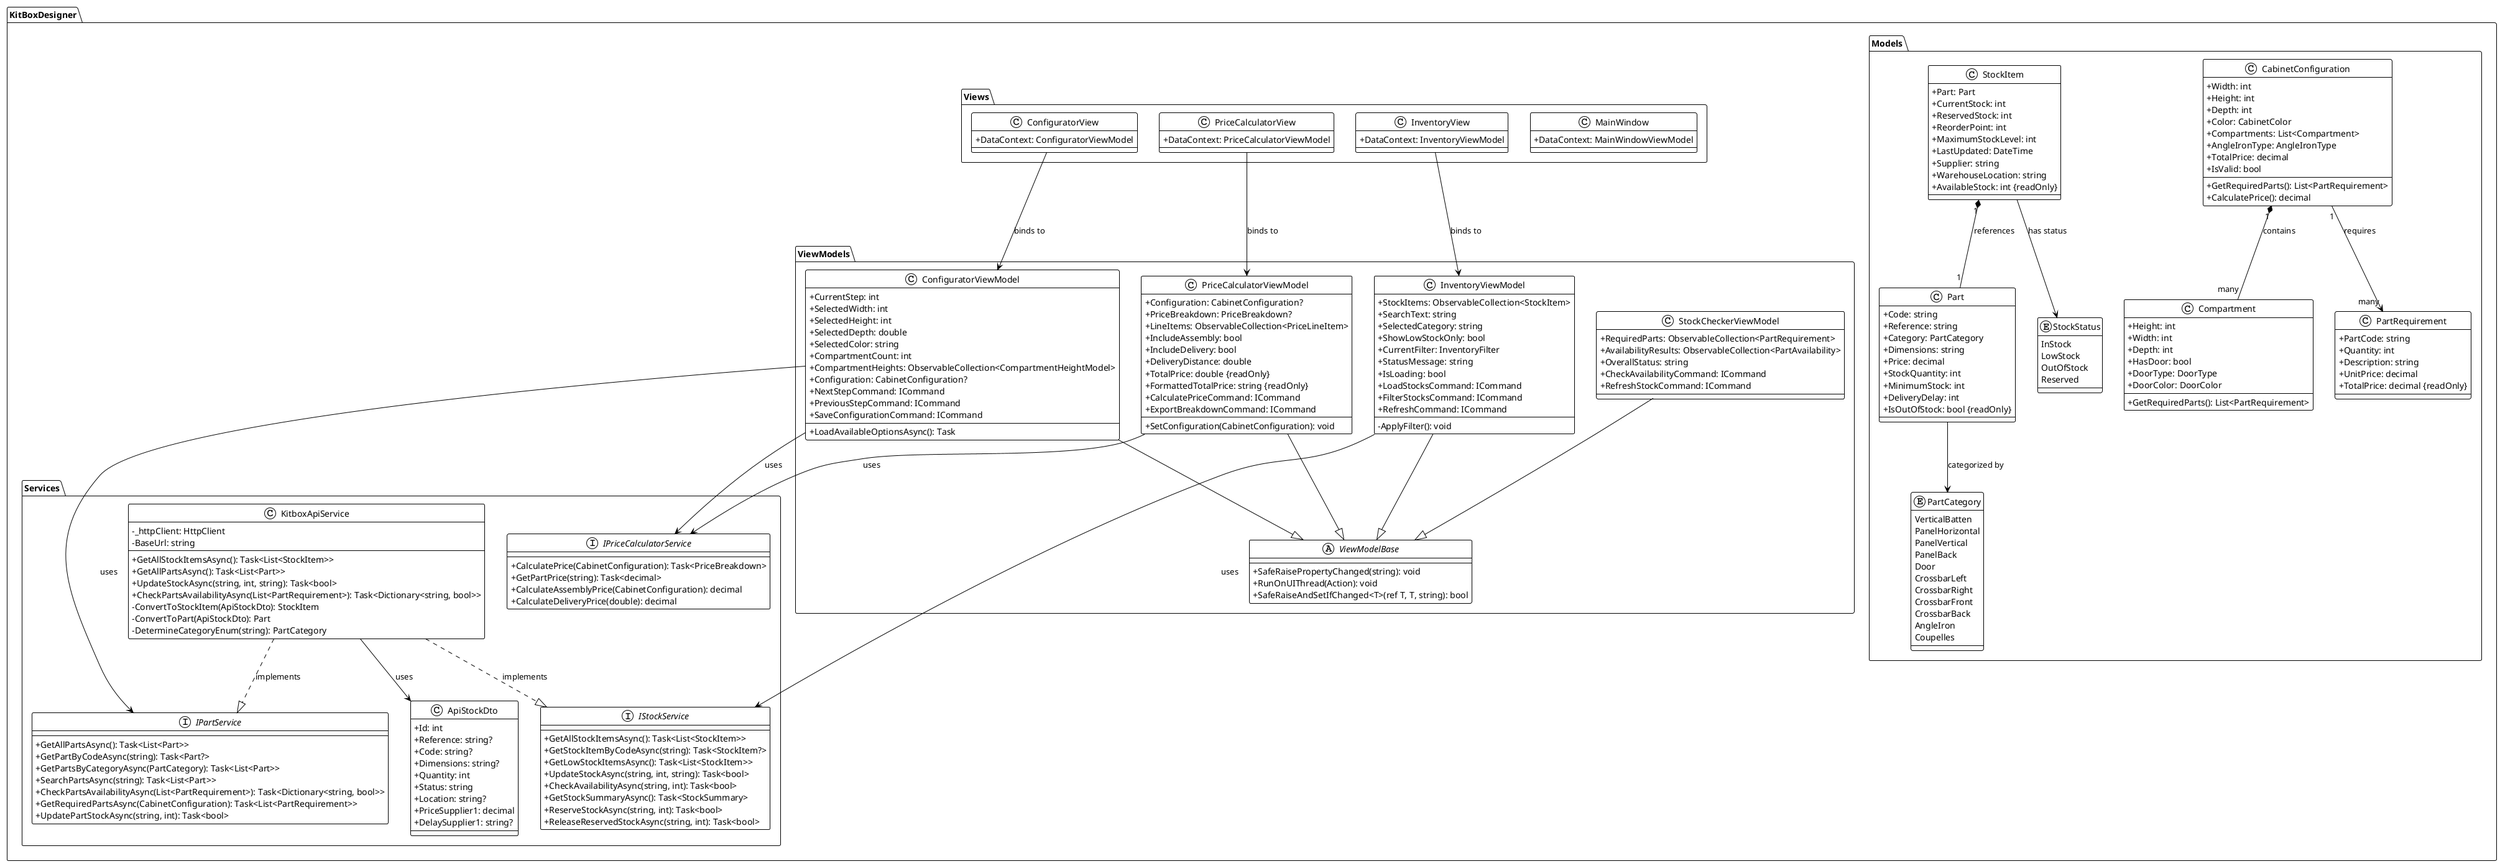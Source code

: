 @startuml KitBoxDesigner_ClassDiagram_EN
!theme plain
skinparam classAttributeIconSize 0

package "KitBoxDesigner.Models" {
    class CabinetConfiguration {
        +Width: int
        +Height: int
        +Depth: int
        +Color: CabinetColor
        +Compartments: List<Compartment>
        +AngleIronType: AngleIronType
        +TotalPrice: decimal
        +IsValid: bool
        +GetRequiredParts(): List<PartRequirement>
        +CalculatePrice(): decimal
    }
    
    class Compartment {
        +Height: int
        +Width: int
        +Depth: int
        +HasDoor: bool
        +DoorType: DoorType
        +DoorColor: DoorColor
        +GetRequiredParts(): List<PartRequirement>
    }
    
    class Part {
        +Code: string
        +Reference: string
        +Category: PartCategory
        +Dimensions: string
        +Price: decimal
        +StockQuantity: int
        +MinimumStock: int
        +DeliveryDelay: int
        +IsOutOfStock: bool {readOnly}
    }
    
    class StockItem {
        +Part: Part
        +CurrentStock: int
        +ReservedStock: int
        +ReorderPoint: int
        +MaximumStockLevel: int
        +LastUpdated: DateTime
        +Supplier: string
        +WarehouseLocation: string
        +AvailableStock: int {readOnly}
    }
    
    class PartRequirement {
        +PartCode: string
        +Quantity: int
        +Description: string
        +UnitPrice: decimal
        +TotalPrice: decimal {readOnly}
    }
    
    enum PartCategory {
        VerticalBatten
        PanelHorizontal
        PanelVertical
        PanelBack
        Door
        CrossbarLeft
        CrossbarRight
        CrossbarFront
        CrossbarBack
        AngleIron
        Coupelles
    }
    
    enum StockStatus {
        InStock
        LowStock
        OutOfStock
        Reserved
    }
}

package "KitBoxDesigner.Services" {
    interface IStockService {
        +GetAllStockItemsAsync(): Task<List<StockItem>>
        +GetStockItemByCodeAsync(string): Task<StockItem?>
        +GetLowStockItemsAsync(): Task<List<StockItem>>
        +UpdateStockAsync(string, int, string): Task<bool>
        +CheckAvailabilityAsync(string, int): Task<bool>
        +GetStockSummaryAsync(): Task<StockSummary>
        +ReserveStockAsync(string, int): Task<bool>
        +ReleaseReservedStockAsync(string, int): Task<bool>
    }
    
    interface IPartService {
        +GetAllPartsAsync(): Task<List<Part>>
        +GetPartByCodeAsync(string): Task<Part?>
        +GetPartsByCategoryAsync(PartCategory): Task<List<Part>>
        +SearchPartsAsync(string): Task<List<Part>>
        +CheckPartsAvailabilityAsync(List<PartRequirement>): Task<Dictionary<string, bool>>
        +GetRequiredPartsAsync(CabinetConfiguration): Task<List<PartRequirement>>
        +UpdatePartStockAsync(string, int): Task<bool>
    }
    
    interface IPriceCalculatorService {
        +CalculatePrice(CabinetConfiguration): Task<PriceBreakdown>
        +GetPartPrice(string): Task<decimal>
        +CalculateAssemblyPrice(CabinetConfiguration): decimal
        +CalculateDeliveryPrice(double): decimal
    }
    
    class KitboxApiService {
        -_httpClient: HttpClient
        -BaseUrl: string
        +GetAllStockItemsAsync(): Task<List<StockItem>>
        +GetAllPartsAsync(): Task<List<Part>>
        +UpdateStockAsync(string, int, string): Task<bool>
        +CheckPartsAvailabilityAsync(List<PartRequirement>): Task<Dictionary<string, bool>>
        -ConvertToStockItem(ApiStockDto): StockItem
        -ConvertToPart(ApiStockDto): Part
        -DetermineCategoryEnum(string): PartCategory
    }
    
    class ApiStockDto {
        +Id: int
        +Reference: string?
        +Code: string?
        +Dimensions: string?
        +Quantity: int
        +Status: string
        +Location: string?
        +PriceSupplier1: decimal
        +DelaySupplier1: string?
    }
}

package "KitBoxDesigner.ViewModels" {
    abstract class ViewModelBase {
        +SafeRaisePropertyChanged(string): void
        +RunOnUIThread(Action): void
        +SafeRaiseAndSetIfChanged<T>(ref T, T, string): bool
    }
    
    class ConfiguratorViewModel {
        +CurrentStep: int
        +SelectedWidth: int
        +SelectedHeight: int
        +SelectedDepth: double
        +SelectedColor: string
        +CompartmentCount: int
        +CompartmentHeights: ObservableCollection<CompartmentHeightModel>
        +Configuration: CabinetConfiguration?
        +NextStepCommand: ICommand
        +PreviousStepCommand: ICommand
        +SaveConfigurationCommand: ICommand
        +LoadAvailableOptionsAsync(): Task
    }
    
    class InventoryViewModel {
        +StockItems: ObservableCollection<StockItem>
        +SearchText: string
        +SelectedCategory: string
        +ShowLowStockOnly: bool
        +CurrentFilter: InventoryFilter
        +StatusMessage: string
        +IsLoading: bool
        +LoadStocksCommand: ICommand
        +FilterStocksCommand: ICommand
        +RefreshCommand: ICommand
        -ApplyFilter(): void
    }
    
    class PriceCalculatorViewModel {
        +Configuration: CabinetConfiguration?
        +PriceBreakdown: PriceBreakdown?
        +LineItems: ObservableCollection<PriceLineItem>
        +IncludeAssembly: bool
        +IncludeDelivery: bool
        +DeliveryDistance: double
        +TotalPrice: double {readOnly}
        +FormattedTotalPrice: string {readOnly}
        +CalculatePriceCommand: ICommand
        +ExportBreakdownCommand: ICommand
        +SetConfiguration(CabinetConfiguration): void
    }
    
    class StockCheckerViewModel {
        +RequiredParts: ObservableCollection<PartRequirement>
        +AvailabilityResults: ObservableCollection<PartAvailability>
        +OverallStatus: string
        +CheckAvailabilityCommand: ICommand
        +RefreshStockCommand: ICommand
    }
}

package "KitBoxDesigner.Views" {
    class MainWindow {
        +DataContext: MainWindowViewModel
    }
    
    class ConfiguratorView {
        +DataContext: ConfiguratorViewModel
    }
    
    class InventoryView {
        +DataContext: InventoryViewModel
    }
    
    class PriceCalculatorView {
        +DataContext: PriceCalculatorViewModel
    }
}

' Relationships
CabinetConfiguration "1" *-- "many" Compartment : contains
CabinetConfiguration "1" --> "many" PartRequirement : requires
StockItem "1" *-- "1" Part : references
Part --> PartCategory : categorized by
StockItem --> StockStatus : has status

' Service implementations
KitboxApiService ..|> IStockService : implements
KitboxApiService ..|> IPartService : implements
KitboxApiService --> ApiStockDto : uses

' ViewModel inheritance
ConfiguratorViewModel --|> ViewModelBase
InventoryViewModel --|> ViewModelBase
PriceCalculatorViewModel --|> ViewModelBase
StockCheckerViewModel --|> ViewModelBase

' View-ViewModel relationships
ConfiguratorView --> ConfiguratorViewModel : binds to
InventoryView --> InventoryViewModel : binds to
PriceCalculatorView --> PriceCalculatorViewModel : binds to

' Service dependencies
ConfiguratorViewModel --> IPartService : uses
ConfiguratorViewModel --> IPriceCalculatorService : uses
InventoryViewModel --> IStockService : uses
PriceCalculatorViewModel --> IPriceCalculatorService : uses

@enduml